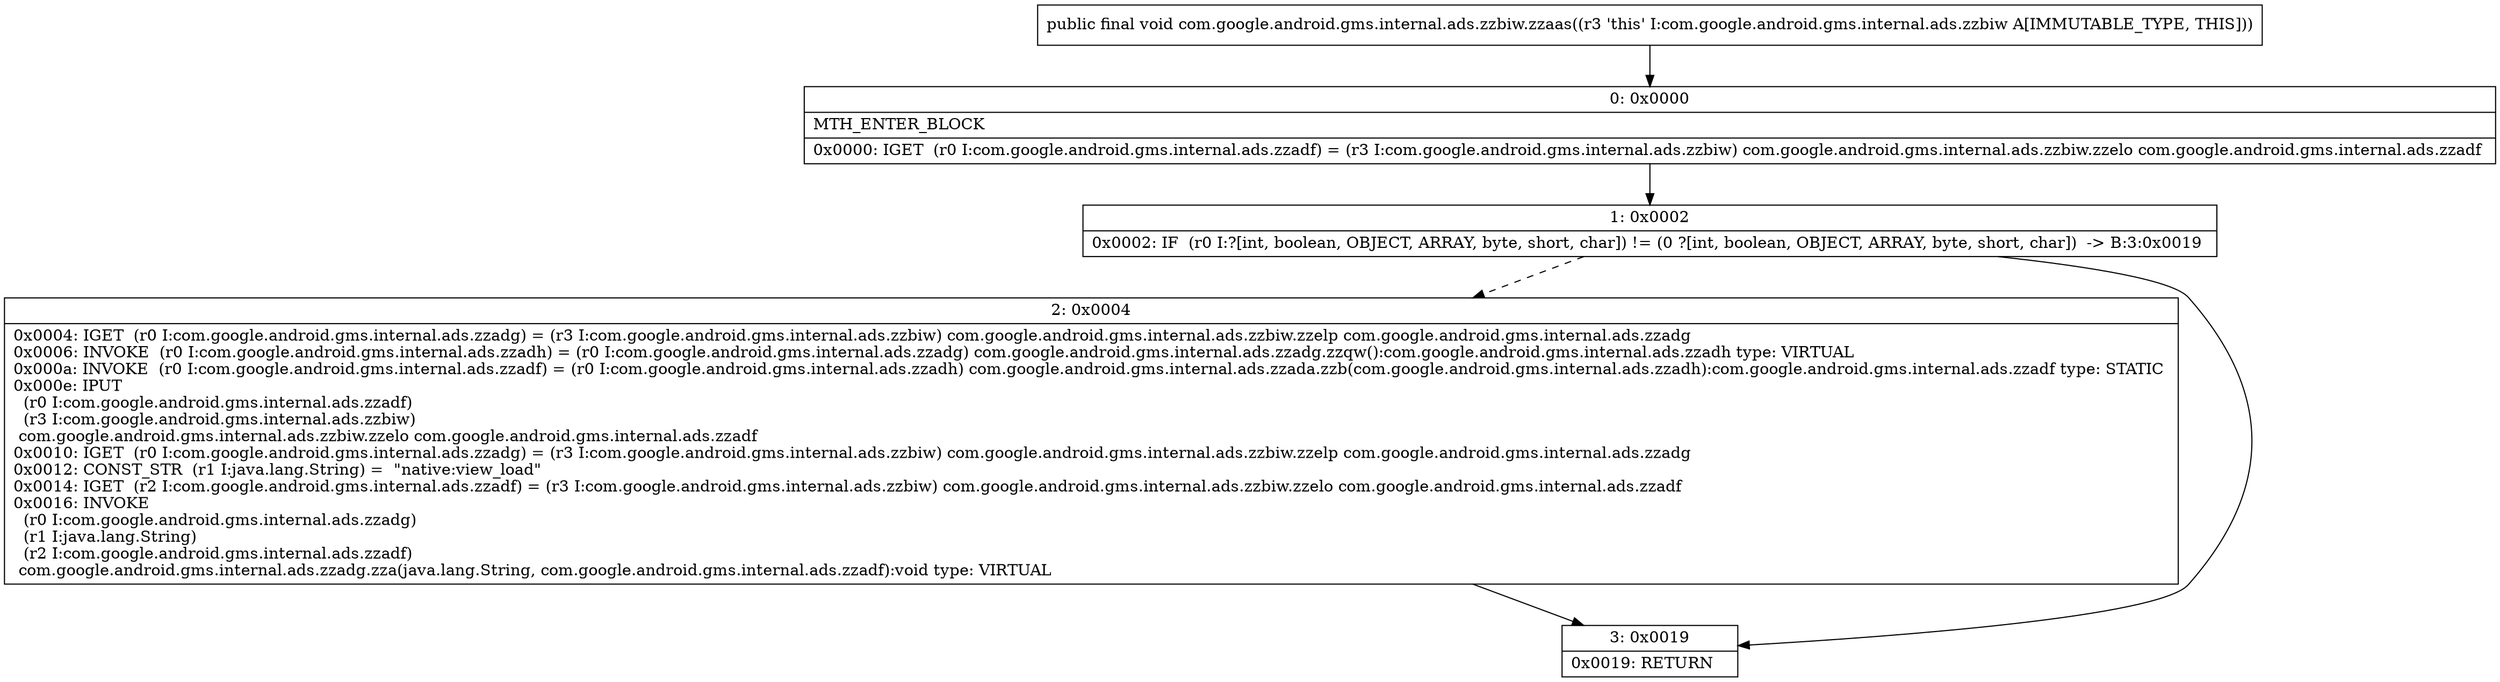 digraph "CFG forcom.google.android.gms.internal.ads.zzbiw.zzaas()V" {
Node_0 [shape=record,label="{0\:\ 0x0000|MTH_ENTER_BLOCK\l|0x0000: IGET  (r0 I:com.google.android.gms.internal.ads.zzadf) = (r3 I:com.google.android.gms.internal.ads.zzbiw) com.google.android.gms.internal.ads.zzbiw.zzelo com.google.android.gms.internal.ads.zzadf \l}"];
Node_1 [shape=record,label="{1\:\ 0x0002|0x0002: IF  (r0 I:?[int, boolean, OBJECT, ARRAY, byte, short, char]) != (0 ?[int, boolean, OBJECT, ARRAY, byte, short, char])  \-\> B:3:0x0019 \l}"];
Node_2 [shape=record,label="{2\:\ 0x0004|0x0004: IGET  (r0 I:com.google.android.gms.internal.ads.zzadg) = (r3 I:com.google.android.gms.internal.ads.zzbiw) com.google.android.gms.internal.ads.zzbiw.zzelp com.google.android.gms.internal.ads.zzadg \l0x0006: INVOKE  (r0 I:com.google.android.gms.internal.ads.zzadh) = (r0 I:com.google.android.gms.internal.ads.zzadg) com.google.android.gms.internal.ads.zzadg.zzqw():com.google.android.gms.internal.ads.zzadh type: VIRTUAL \l0x000a: INVOKE  (r0 I:com.google.android.gms.internal.ads.zzadf) = (r0 I:com.google.android.gms.internal.ads.zzadh) com.google.android.gms.internal.ads.zzada.zzb(com.google.android.gms.internal.ads.zzadh):com.google.android.gms.internal.ads.zzadf type: STATIC \l0x000e: IPUT  \l  (r0 I:com.google.android.gms.internal.ads.zzadf)\l  (r3 I:com.google.android.gms.internal.ads.zzbiw)\l com.google.android.gms.internal.ads.zzbiw.zzelo com.google.android.gms.internal.ads.zzadf \l0x0010: IGET  (r0 I:com.google.android.gms.internal.ads.zzadg) = (r3 I:com.google.android.gms.internal.ads.zzbiw) com.google.android.gms.internal.ads.zzbiw.zzelp com.google.android.gms.internal.ads.zzadg \l0x0012: CONST_STR  (r1 I:java.lang.String) =  \"native:view_load\" \l0x0014: IGET  (r2 I:com.google.android.gms.internal.ads.zzadf) = (r3 I:com.google.android.gms.internal.ads.zzbiw) com.google.android.gms.internal.ads.zzbiw.zzelo com.google.android.gms.internal.ads.zzadf \l0x0016: INVOKE  \l  (r0 I:com.google.android.gms.internal.ads.zzadg)\l  (r1 I:java.lang.String)\l  (r2 I:com.google.android.gms.internal.ads.zzadf)\l com.google.android.gms.internal.ads.zzadg.zza(java.lang.String, com.google.android.gms.internal.ads.zzadf):void type: VIRTUAL \l}"];
Node_3 [shape=record,label="{3\:\ 0x0019|0x0019: RETURN   \l}"];
MethodNode[shape=record,label="{public final void com.google.android.gms.internal.ads.zzbiw.zzaas((r3 'this' I:com.google.android.gms.internal.ads.zzbiw A[IMMUTABLE_TYPE, THIS])) }"];
MethodNode -> Node_0;
Node_0 -> Node_1;
Node_1 -> Node_2[style=dashed];
Node_1 -> Node_3;
Node_2 -> Node_3;
}

